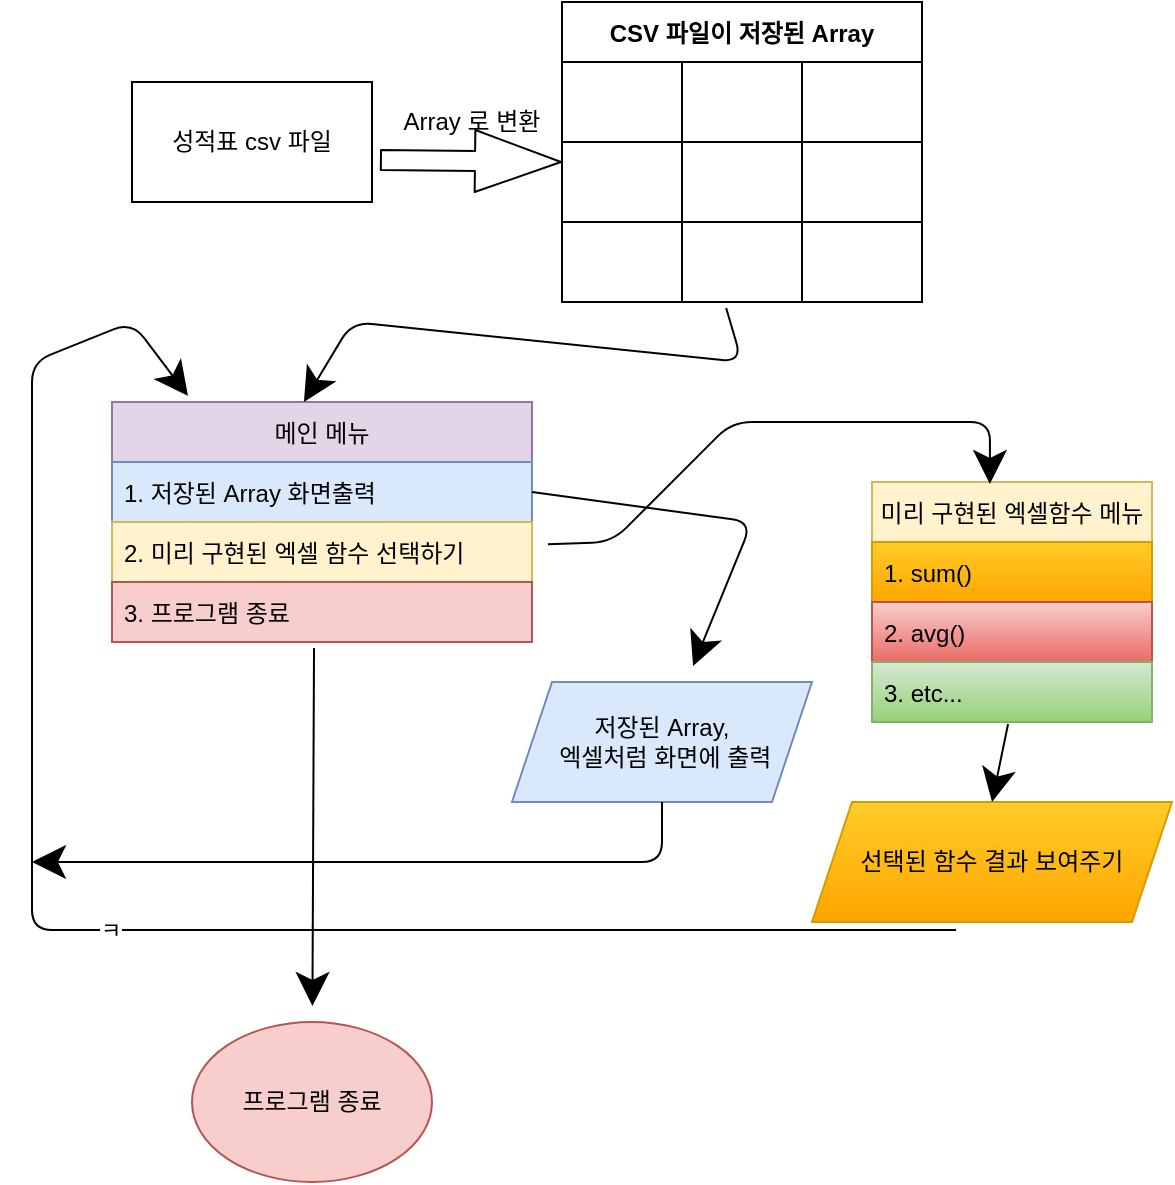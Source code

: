 <mxfile version="15.3.5" type="device"><diagram id="lROOfQbLIzlZ5KXf_eBy" name="Page-1"><mxGraphModel dx="946" dy="618" grid="1" gridSize="10" guides="1" tooltips="1" connect="1" arrows="1" fold="1" page="1" pageScale="1" pageWidth="850" pageHeight="1100" math="0" shadow="0"><root><mxCell id="0"/><mxCell id="1" parent="0"/><mxCell id="3ztSigyQMVreXt_Bm7OF-27" value="성적표 csv 파일" style="rounded=0;whiteSpace=wrap;html=1;hachureGap=4;pointerEvents=0;" vertex="1" parent="1"><mxGeometry x="120" y="170" width="120" height="60" as="geometry"/></mxCell><mxCell id="3ztSigyQMVreXt_Bm7OF-29" value="CSV 파일이 저장된 Array" style="shape=table;startSize=30;container=1;collapsible=0;childLayout=tableLayout;fontStyle=1;align=center;pointerEvents=1;hachureGap=4;" vertex="1" parent="1"><mxGeometry x="335" y="130" width="180" height="150" as="geometry"/></mxCell><mxCell id="3ztSigyQMVreXt_Bm7OF-30" value="" style="shape=partialRectangle;html=1;whiteSpace=wrap;collapsible=0;dropTarget=0;pointerEvents=0;fillColor=none;top=0;left=0;bottom=0;right=0;points=[[0,0.5],[1,0.5]];portConstraint=eastwest;" vertex="1" parent="3ztSigyQMVreXt_Bm7OF-29"><mxGeometry y="30" width="180" height="40" as="geometry"/></mxCell><mxCell id="3ztSigyQMVreXt_Bm7OF-31" value="" style="shape=partialRectangle;html=1;whiteSpace=wrap;connectable=0;fillColor=none;top=0;left=0;bottom=0;right=0;overflow=hidden;pointerEvents=1;" vertex="1" parent="3ztSigyQMVreXt_Bm7OF-30"><mxGeometry width="60" height="40" as="geometry"><mxRectangle width="60" height="40" as="alternateBounds"/></mxGeometry></mxCell><mxCell id="3ztSigyQMVreXt_Bm7OF-32" value="" style="shape=partialRectangle;html=1;whiteSpace=wrap;connectable=0;fillColor=none;top=0;left=0;bottom=0;right=0;overflow=hidden;pointerEvents=1;" vertex="1" parent="3ztSigyQMVreXt_Bm7OF-30"><mxGeometry x="60" width="60" height="40" as="geometry"><mxRectangle width="60" height="40" as="alternateBounds"/></mxGeometry></mxCell><mxCell id="3ztSigyQMVreXt_Bm7OF-33" value="" style="shape=partialRectangle;html=1;whiteSpace=wrap;connectable=0;fillColor=none;top=0;left=0;bottom=0;right=0;overflow=hidden;pointerEvents=1;" vertex="1" parent="3ztSigyQMVreXt_Bm7OF-30"><mxGeometry x="120" width="60" height="40" as="geometry"><mxRectangle width="60" height="40" as="alternateBounds"/></mxGeometry></mxCell><mxCell id="3ztSigyQMVreXt_Bm7OF-34" value="" style="shape=partialRectangle;html=1;whiteSpace=wrap;collapsible=0;dropTarget=0;pointerEvents=0;fillColor=none;top=0;left=0;bottom=0;right=0;points=[[0,0.5],[1,0.5]];portConstraint=eastwest;" vertex="1" parent="3ztSigyQMVreXt_Bm7OF-29"><mxGeometry y="70" width="180" height="40" as="geometry"/></mxCell><mxCell id="3ztSigyQMVreXt_Bm7OF-35" value="" style="shape=partialRectangle;html=1;whiteSpace=wrap;connectable=0;fillColor=none;top=0;left=0;bottom=0;right=0;overflow=hidden;pointerEvents=1;" vertex="1" parent="3ztSigyQMVreXt_Bm7OF-34"><mxGeometry width="60" height="40" as="geometry"><mxRectangle width="60" height="40" as="alternateBounds"/></mxGeometry></mxCell><mxCell id="3ztSigyQMVreXt_Bm7OF-36" value="" style="shape=partialRectangle;html=1;whiteSpace=wrap;connectable=0;fillColor=none;top=0;left=0;bottom=0;right=0;overflow=hidden;pointerEvents=1;" vertex="1" parent="3ztSigyQMVreXt_Bm7OF-34"><mxGeometry x="60" width="60" height="40" as="geometry"><mxRectangle width="60" height="40" as="alternateBounds"/></mxGeometry></mxCell><mxCell id="3ztSigyQMVreXt_Bm7OF-37" value="" style="shape=partialRectangle;html=1;whiteSpace=wrap;connectable=0;fillColor=none;top=0;left=0;bottom=0;right=0;overflow=hidden;pointerEvents=1;" vertex="1" parent="3ztSigyQMVreXt_Bm7OF-34"><mxGeometry x="120" width="60" height="40" as="geometry"><mxRectangle width="60" height="40" as="alternateBounds"/></mxGeometry></mxCell><mxCell id="3ztSigyQMVreXt_Bm7OF-38" value="" style="shape=partialRectangle;html=1;whiteSpace=wrap;collapsible=0;dropTarget=0;pointerEvents=0;fillColor=none;top=0;left=0;bottom=0;right=0;points=[[0,0.5],[1,0.5]];portConstraint=eastwest;" vertex="1" parent="3ztSigyQMVreXt_Bm7OF-29"><mxGeometry y="110" width="180" height="40" as="geometry"/></mxCell><mxCell id="3ztSigyQMVreXt_Bm7OF-39" value="" style="shape=partialRectangle;html=1;whiteSpace=wrap;connectable=0;fillColor=none;top=0;left=0;bottom=0;right=0;overflow=hidden;pointerEvents=1;" vertex="1" parent="3ztSigyQMVreXt_Bm7OF-38"><mxGeometry width="60" height="40" as="geometry"><mxRectangle width="60" height="40" as="alternateBounds"/></mxGeometry></mxCell><mxCell id="3ztSigyQMVreXt_Bm7OF-40" value="" style="shape=partialRectangle;html=1;whiteSpace=wrap;connectable=0;fillColor=none;top=0;left=0;bottom=0;right=0;overflow=hidden;pointerEvents=1;" vertex="1" parent="3ztSigyQMVreXt_Bm7OF-38"><mxGeometry x="60" width="60" height="40" as="geometry"><mxRectangle width="60" height="40" as="alternateBounds"/></mxGeometry></mxCell><mxCell id="3ztSigyQMVreXt_Bm7OF-41" value="" style="shape=partialRectangle;html=1;whiteSpace=wrap;connectable=0;fillColor=none;top=0;left=0;bottom=0;right=0;overflow=hidden;pointerEvents=1;" vertex="1" parent="3ztSigyQMVreXt_Bm7OF-38"><mxGeometry x="120" width="60" height="40" as="geometry"><mxRectangle width="60" height="40" as="alternateBounds"/></mxGeometry></mxCell><mxCell id="3ztSigyQMVreXt_Bm7OF-42" value="" style="shape=flexArrow;endArrow=classic;html=1;startSize=14;endSize=14;sourcePerimeterSpacing=8;targetPerimeterSpacing=8;exitX=1.033;exitY=0.65;exitDx=0;exitDy=0;exitPerimeter=0;" edge="1" parent="1" source="3ztSigyQMVreXt_Bm7OF-27"><mxGeometry width="50" height="50" relative="1" as="geometry"><mxPoint x="285" y="260" as="sourcePoint"/><mxPoint x="335" y="210" as="targetPoint"/></mxGeometry></mxCell><mxCell id="3ztSigyQMVreXt_Bm7OF-43" value="Array 로 변환&lt;br&gt;" style="text;html=1;strokeColor=none;fillColor=none;align=center;verticalAlign=middle;whiteSpace=wrap;rounded=0;hachureGap=4;pointerEvents=0;" vertex="1" parent="1"><mxGeometry x="240" y="180" width="100" height="20" as="geometry"/></mxCell><mxCell id="3ztSigyQMVreXt_Bm7OF-44" value="메인 메뉴" style="swimlane;fontStyle=0;childLayout=stackLayout;horizontal=1;startSize=30;horizontalStack=0;resizeParent=1;resizeParentMax=0;resizeLast=0;collapsible=1;marginBottom=0;hachureGap=4;pointerEvents=0;fillColor=#e1d5e7;strokeColor=#9673a6;" vertex="1" parent="1"><mxGeometry x="110" y="330" width="210" height="120" as="geometry"/></mxCell><mxCell id="3ztSigyQMVreXt_Bm7OF-45" value="1. 저장된 Array 화면출력" style="text;strokeColor=#6c8ebf;fillColor=#dae8fc;align=left;verticalAlign=middle;spacingLeft=4;spacingRight=4;overflow=hidden;points=[[0,0.5],[1,0.5]];portConstraint=eastwest;rotatable=0;" vertex="1" parent="3ztSigyQMVreXt_Bm7OF-44"><mxGeometry y="30" width="210" height="30" as="geometry"/></mxCell><mxCell id="3ztSigyQMVreXt_Bm7OF-46" value="2. 미리 구현된 엑셀 함수 선택하기" style="text;strokeColor=#d6b656;fillColor=#fff2cc;align=left;verticalAlign=middle;spacingLeft=4;spacingRight=4;overflow=hidden;points=[[0,0.5],[1,0.5]];portConstraint=eastwest;rotatable=0;" vertex="1" parent="3ztSigyQMVreXt_Bm7OF-44"><mxGeometry y="60" width="210" height="30" as="geometry"/></mxCell><mxCell id="3ztSigyQMVreXt_Bm7OF-47" value="3. 프로그램 종료" style="text;strokeColor=#b85450;fillColor=#f8cecc;align=left;verticalAlign=middle;spacingLeft=4;spacingRight=4;overflow=hidden;points=[[0,0.5],[1,0.5]];portConstraint=eastwest;rotatable=0;" vertex="1" parent="3ztSigyQMVreXt_Bm7OF-44"><mxGeometry y="90" width="210" height="30" as="geometry"/></mxCell><mxCell id="3ztSigyQMVreXt_Bm7OF-49" value="미리 구현된 엑셀함수 메뉴" style="swimlane;fontStyle=0;childLayout=stackLayout;horizontal=1;startSize=30;horizontalStack=0;resizeParent=1;resizeParentMax=0;resizeLast=0;collapsible=1;marginBottom=0;hachureGap=4;pointerEvents=0;fillColor=#fff2cc;strokeColor=#d6b656;" vertex="1" parent="1"><mxGeometry x="490" y="370" width="140" height="120" as="geometry"/></mxCell><mxCell id="3ztSigyQMVreXt_Bm7OF-50" value="1. sum()" style="text;strokeColor=#d79b00;fillColor=#ffcd28;align=left;verticalAlign=middle;spacingLeft=4;spacingRight=4;overflow=hidden;points=[[0,0.5],[1,0.5]];portConstraint=eastwest;rotatable=0;gradientColor=#ffa500;" vertex="1" parent="3ztSigyQMVreXt_Bm7OF-49"><mxGeometry y="30" width="140" height="30" as="geometry"/></mxCell><mxCell id="3ztSigyQMVreXt_Bm7OF-51" value="2. avg()" style="text;strokeColor=#b85450;fillColor=#f8cecc;align=left;verticalAlign=middle;spacingLeft=4;spacingRight=4;overflow=hidden;points=[[0,0.5],[1,0.5]];portConstraint=eastwest;rotatable=0;gradientColor=#ea6b66;" vertex="1" parent="3ztSigyQMVreXt_Bm7OF-49"><mxGeometry y="60" width="140" height="30" as="geometry"/></mxCell><mxCell id="3ztSigyQMVreXt_Bm7OF-52" value="3. etc..." style="text;strokeColor=#82b366;fillColor=#d5e8d4;align=left;verticalAlign=middle;spacingLeft=4;spacingRight=4;overflow=hidden;points=[[0,0.5],[1,0.5]];portConstraint=eastwest;rotatable=0;gradientColor=#97d077;" vertex="1" parent="3ztSigyQMVreXt_Bm7OF-49"><mxGeometry y="90" width="140" height="30" as="geometry"/></mxCell><mxCell id="3ztSigyQMVreXt_Bm7OF-55" value="선택된 함수 결과 보여주기" style="shape=parallelogram;perimeter=parallelogramPerimeter;whiteSpace=wrap;html=1;fixedSize=1;hachureGap=4;pointerEvents=0;gradientColor=#ffa500;fillColor=#ffcd28;strokeColor=#d79b00;" vertex="1" parent="1"><mxGeometry x="460" y="530" width="180" height="60" as="geometry"/></mxCell><mxCell id="3ztSigyQMVreXt_Bm7OF-56" value="" style="endArrow=classic;html=1;startSize=14;endSize=14;sourcePerimeterSpacing=8;targetPerimeterSpacing=8;exitX=0.486;exitY=1.033;exitDx=0;exitDy=0;exitPerimeter=0;entryX=0.5;entryY=0;entryDx=0;entryDy=0;" edge="1" parent="1" source="3ztSigyQMVreXt_Bm7OF-52" target="3ztSigyQMVreXt_Bm7OF-55"><mxGeometry width="50" height="50" relative="1" as="geometry"><mxPoint x="400" y="410" as="sourcePoint"/><mxPoint x="450" y="360" as="targetPoint"/></mxGeometry></mxCell><mxCell id="3ztSigyQMVreXt_Bm7OF-59" value="ㅋ" style="endArrow=classic;html=1;startSize=14;endSize=14;sourcePerimeterSpacing=8;targetPerimeterSpacing=8;exitX=0.4;exitY=1.067;exitDx=0;exitDy=0;exitPerimeter=0;entryX=0.181;entryY=-0.025;entryDx=0;entryDy=0;entryPerimeter=0;" edge="1" parent="1" source="3ztSigyQMVreXt_Bm7OF-55" target="3ztSigyQMVreXt_Bm7OF-44"><mxGeometry width="50" height="50" relative="1" as="geometry"><mxPoint x="400" y="410" as="sourcePoint"/><mxPoint x="170" y="310" as="targetPoint"/><Array as="points"><mxPoint x="70" y="594"/><mxPoint x="70" y="310"/><mxPoint x="120" y="290"/></Array></mxGeometry></mxCell><mxCell id="3ztSigyQMVreXt_Bm7OF-60" value="" style="endArrow=classic;html=1;startSize=14;endSize=14;sourcePerimeterSpacing=8;targetPerimeterSpacing=8;entryX=0.421;entryY=0.008;entryDx=0;entryDy=0;entryPerimeter=0;" edge="1" parent="1" source="3ztSigyQMVreXt_Bm7OF-46" target="3ztSigyQMVreXt_Bm7OF-49"><mxGeometry width="50" height="50" relative="1" as="geometry"><mxPoint x="400" y="410" as="sourcePoint"/><mxPoint x="520" y="340" as="targetPoint"/><Array as="points"><mxPoint x="360" y="400"/><mxPoint x="420" y="340"/><mxPoint x="549" y="340"/></Array></mxGeometry></mxCell><mxCell id="3ztSigyQMVreXt_Bm7OF-61" value="프로그램 종료" style="ellipse;whiteSpace=wrap;html=1;hachureGap=4;pointerEvents=0;fillColor=#f8cecc;strokeColor=#b85450;" vertex="1" parent="1"><mxGeometry x="150" y="640" width="120" height="80" as="geometry"/></mxCell><mxCell id="3ztSigyQMVreXt_Bm7OF-62" value="" style="endArrow=classic;html=1;startSize=14;endSize=14;sourcePerimeterSpacing=8;targetPerimeterSpacing=8;exitX=0.481;exitY=1.1;exitDx=0;exitDy=0;exitPerimeter=0;" edge="1" parent="1" source="3ztSigyQMVreXt_Bm7OF-47" target="3ztSigyQMVreXt_Bm7OF-61"><mxGeometry width="50" height="50" relative="1" as="geometry"><mxPoint x="400" y="510" as="sourcePoint"/><mxPoint x="450" y="460" as="targetPoint"/></mxGeometry></mxCell><mxCell id="3ztSigyQMVreXt_Bm7OF-63" value="저장된 Array,&lt;br&gt;&amp;nbsp;엑셀처럼 화면에 출력" style="shape=parallelogram;perimeter=parallelogramPerimeter;whiteSpace=wrap;html=1;fixedSize=1;hachureGap=4;pointerEvents=0;fillColor=#dae8fc;strokeColor=#6c8ebf;" vertex="1" parent="1"><mxGeometry x="310" y="470" width="150" height="60" as="geometry"/></mxCell><mxCell id="3ztSigyQMVreXt_Bm7OF-64" value="" style="endArrow=classic;html=1;startSize=14;endSize=14;sourcePerimeterSpacing=8;targetPerimeterSpacing=8;exitX=1;exitY=0.5;exitDx=0;exitDy=0;" edge="1" parent="1" source="3ztSigyQMVreXt_Bm7OF-45" target="3ztSigyQMVreXt_Bm7OF-63"><mxGeometry width="50" height="50" relative="1" as="geometry"><mxPoint x="400" y="430" as="sourcePoint"/><mxPoint x="450" y="380" as="targetPoint"/><Array as="points"><mxPoint x="430" y="390"/></Array></mxGeometry></mxCell><mxCell id="3ztSigyQMVreXt_Bm7OF-66" value="" style="endArrow=classic;html=1;startSize=14;endSize=14;sourcePerimeterSpacing=8;targetPerimeterSpacing=8;exitX=0.5;exitY=1;exitDx=0;exitDy=0;" edge="1" parent="1" source="3ztSigyQMVreXt_Bm7OF-63"><mxGeometry width="50" height="50" relative="1" as="geometry"><mxPoint x="400" y="430" as="sourcePoint"/><mxPoint x="70" y="560" as="targetPoint"/><Array as="points"><mxPoint x="385" y="560"/></Array></mxGeometry></mxCell><mxCell id="3ztSigyQMVreXt_Bm7OF-67" value="" style="endArrow=classic;html=1;startSize=14;endSize=14;sourcePerimeterSpacing=8;targetPerimeterSpacing=8;exitX=0.456;exitY=1.075;exitDx=0;exitDy=0;exitPerimeter=0;entryX=0.457;entryY=0;entryDx=0;entryDy=0;entryPerimeter=0;" edge="1" parent="1" source="3ztSigyQMVreXt_Bm7OF-38" target="3ztSigyQMVreXt_Bm7OF-44"><mxGeometry width="50" height="50" relative="1" as="geometry"><mxPoint x="400" y="430" as="sourcePoint"/><mxPoint x="210" y="300" as="targetPoint"/><Array as="points"><mxPoint x="425" y="310"/><mxPoint x="230" y="290"/></Array></mxGeometry></mxCell></root></mxGraphModel></diagram></mxfile>
